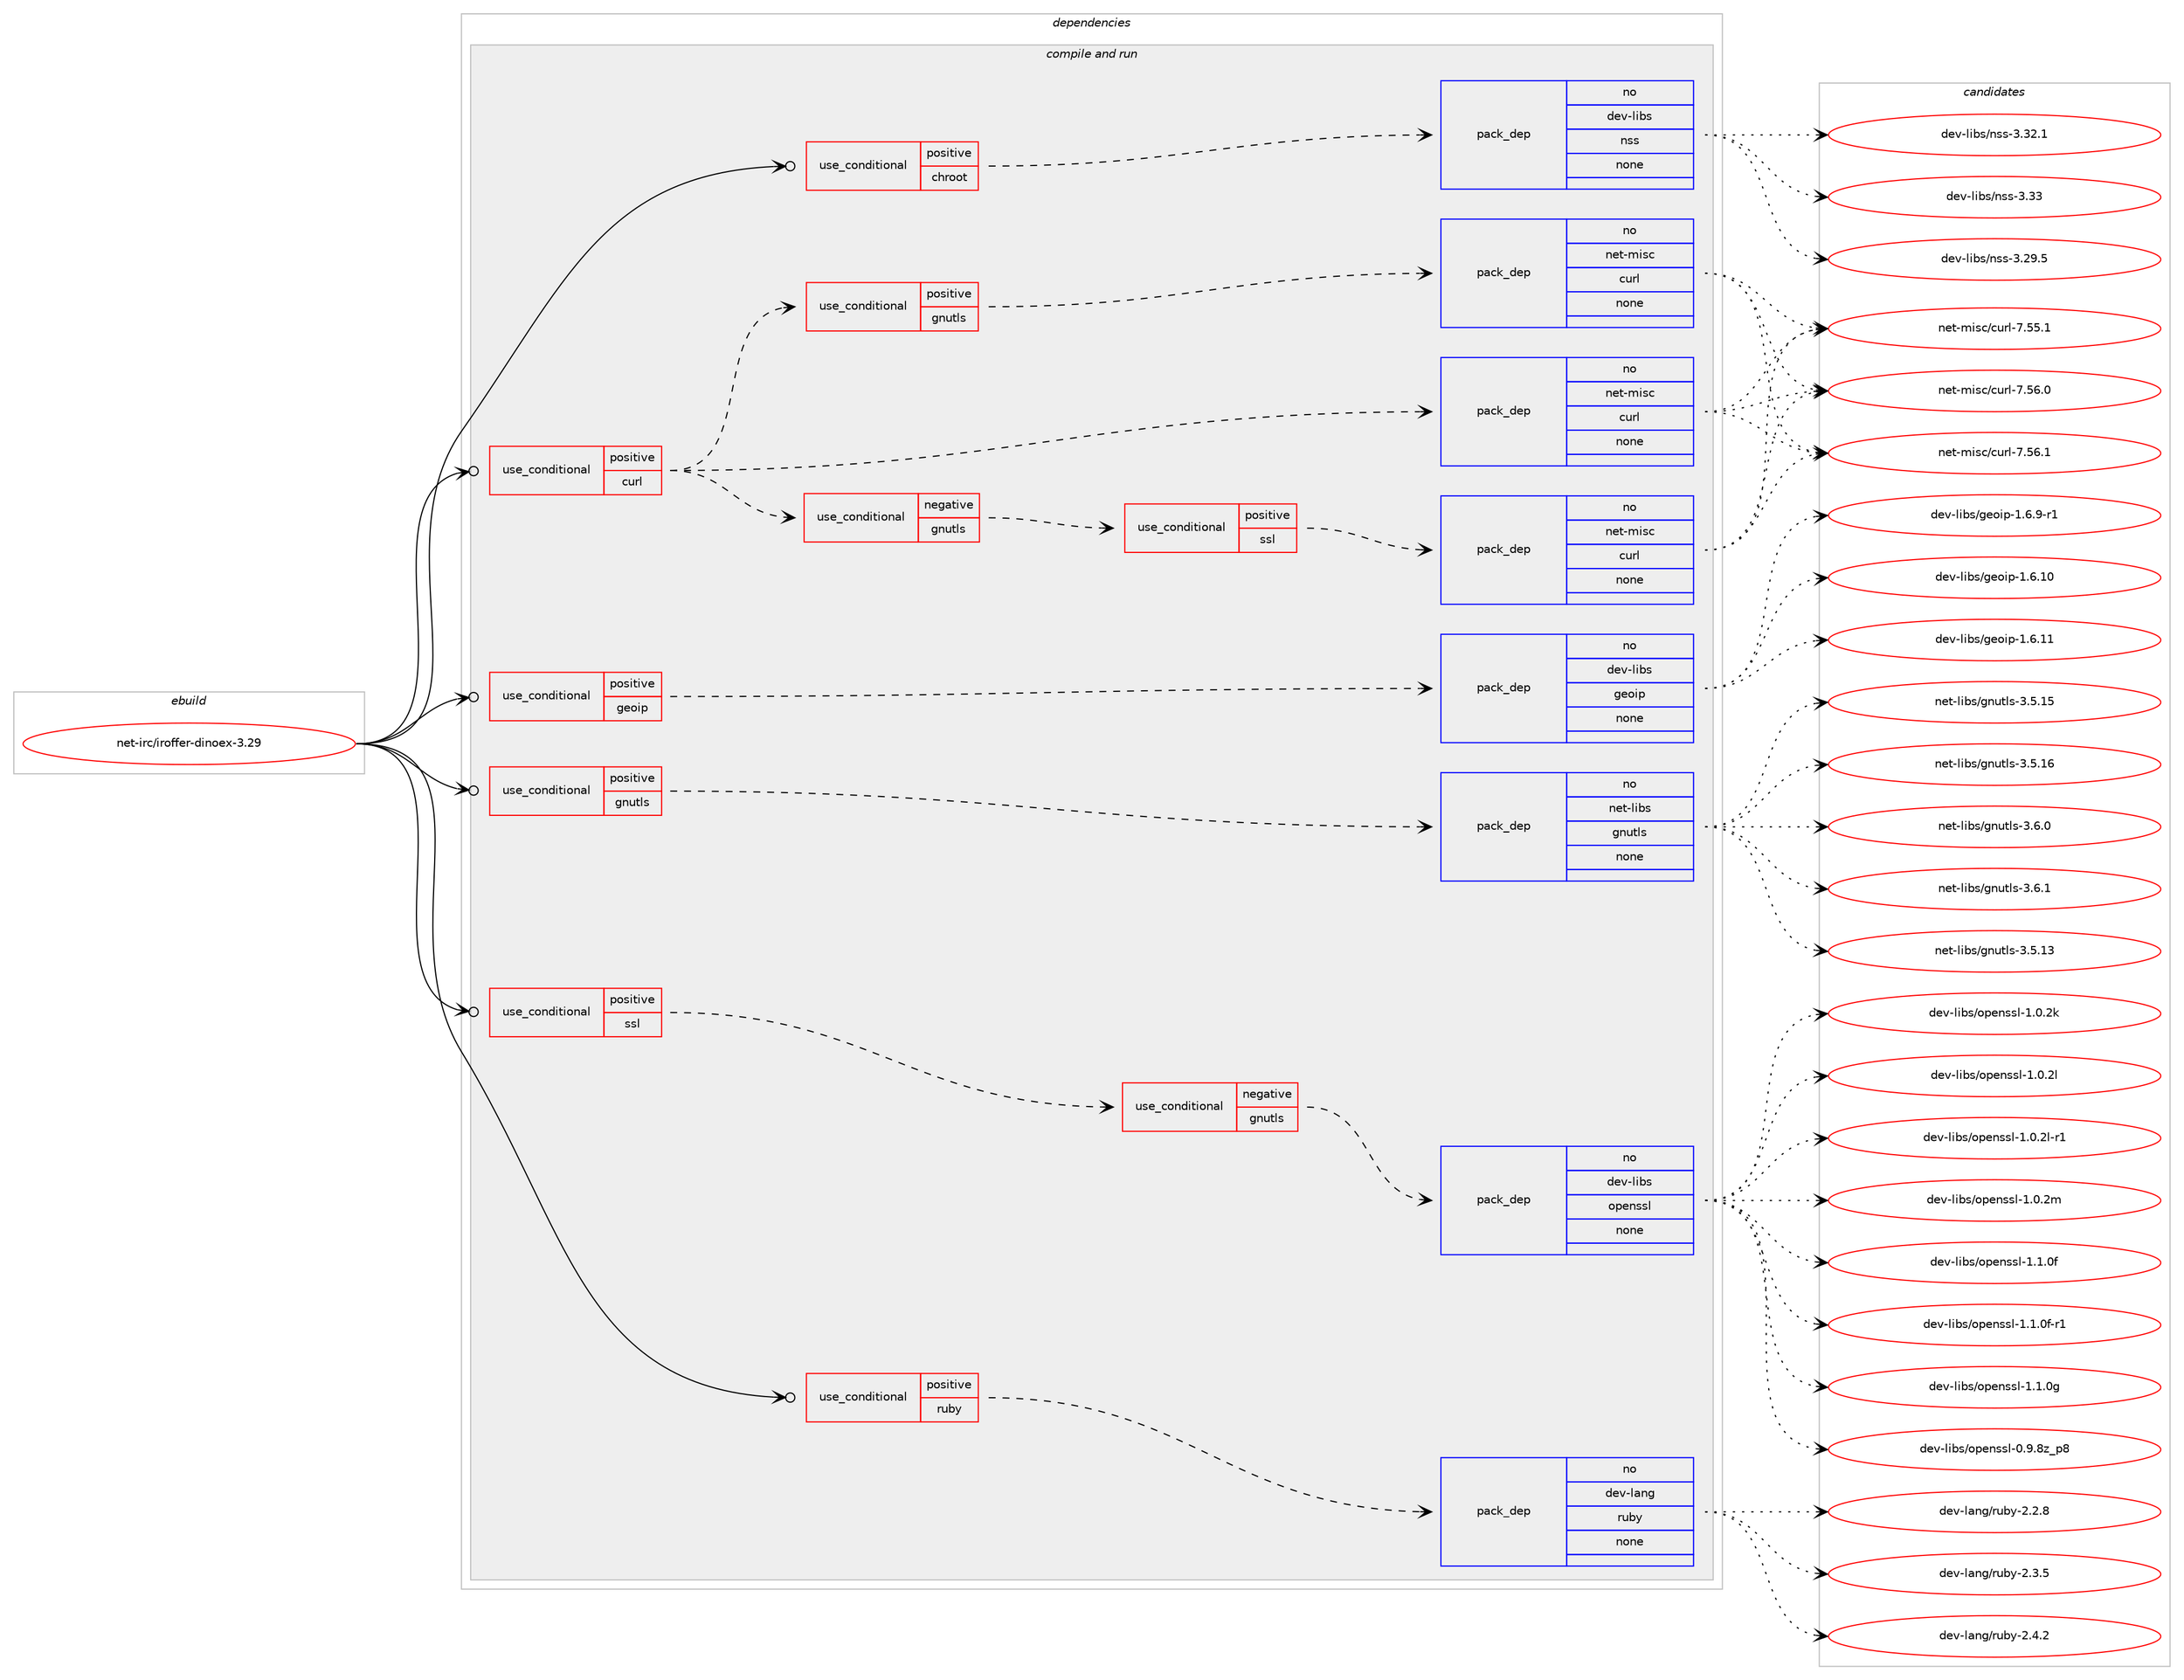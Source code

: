 digraph prolog {

# *************
# Graph options
# *************

newrank=true;
concentrate=true;
compound=true;
graph [rankdir=LR,fontname=Helvetica,fontsize=10,ranksep=1.5];#, ranksep=2.5, nodesep=0.2];
edge  [arrowhead=vee];
node  [fontname=Helvetica,fontsize=10];

# **********
# The ebuild
# **********

subgraph cluster_leftcol {
color=gray;
rank=same;
label=<<i>ebuild</i>>;
id [label="net-irc/iroffer-dinoex-3.29", color=red, width=4, href="../net-irc/iroffer-dinoex-3.29.svg"];
}

# ****************
# The dependencies
# ****************

subgraph cluster_midcol {
color=gray;
label=<<i>dependencies</i>>;
subgraph cluster_compile {
fillcolor="#eeeeee";
style=filled;
label=<<i>compile</i>>;
}
subgraph cluster_compileandrun {
fillcolor="#eeeeee";
style=filled;
label=<<i>compile and run</i>>;
subgraph cond102457 {
dependency414280 [label=<<TABLE BORDER="0" CELLBORDER="1" CELLSPACING="0" CELLPADDING="4"><TR><TD ROWSPAN="3" CELLPADDING="10">use_conditional</TD></TR><TR><TD>positive</TD></TR><TR><TD>chroot</TD></TR></TABLE>>, shape=none, color=red];
subgraph pack304938 {
dependency414281 [label=<<TABLE BORDER="0" CELLBORDER="1" CELLSPACING="0" CELLPADDING="4" WIDTH="220"><TR><TD ROWSPAN="6" CELLPADDING="30">pack_dep</TD></TR><TR><TD WIDTH="110">no</TD></TR><TR><TD>dev-libs</TD></TR><TR><TD>nss</TD></TR><TR><TD>none</TD></TR><TR><TD></TD></TR></TABLE>>, shape=none, color=blue];
}
dependency414280:e -> dependency414281:w [weight=20,style="dashed",arrowhead="vee"];
}
id:e -> dependency414280:w [weight=20,style="solid",arrowhead="odotvee"];
subgraph cond102458 {
dependency414282 [label=<<TABLE BORDER="0" CELLBORDER="1" CELLSPACING="0" CELLPADDING="4"><TR><TD ROWSPAN="3" CELLPADDING="10">use_conditional</TD></TR><TR><TD>positive</TD></TR><TR><TD>curl</TD></TR></TABLE>>, shape=none, color=red];
subgraph pack304939 {
dependency414283 [label=<<TABLE BORDER="0" CELLBORDER="1" CELLSPACING="0" CELLPADDING="4" WIDTH="220"><TR><TD ROWSPAN="6" CELLPADDING="30">pack_dep</TD></TR><TR><TD WIDTH="110">no</TD></TR><TR><TD>net-misc</TD></TR><TR><TD>curl</TD></TR><TR><TD>none</TD></TR><TR><TD></TD></TR></TABLE>>, shape=none, color=blue];
}
dependency414282:e -> dependency414283:w [weight=20,style="dashed",arrowhead="vee"];
subgraph cond102459 {
dependency414284 [label=<<TABLE BORDER="0" CELLBORDER="1" CELLSPACING="0" CELLPADDING="4"><TR><TD ROWSPAN="3" CELLPADDING="10">use_conditional</TD></TR><TR><TD>positive</TD></TR><TR><TD>gnutls</TD></TR></TABLE>>, shape=none, color=red];
subgraph pack304940 {
dependency414285 [label=<<TABLE BORDER="0" CELLBORDER="1" CELLSPACING="0" CELLPADDING="4" WIDTH="220"><TR><TD ROWSPAN="6" CELLPADDING="30">pack_dep</TD></TR><TR><TD WIDTH="110">no</TD></TR><TR><TD>net-misc</TD></TR><TR><TD>curl</TD></TR><TR><TD>none</TD></TR><TR><TD></TD></TR></TABLE>>, shape=none, color=blue];
}
dependency414284:e -> dependency414285:w [weight=20,style="dashed",arrowhead="vee"];
}
dependency414282:e -> dependency414284:w [weight=20,style="dashed",arrowhead="vee"];
subgraph cond102460 {
dependency414286 [label=<<TABLE BORDER="0" CELLBORDER="1" CELLSPACING="0" CELLPADDING="4"><TR><TD ROWSPAN="3" CELLPADDING="10">use_conditional</TD></TR><TR><TD>negative</TD></TR><TR><TD>gnutls</TD></TR></TABLE>>, shape=none, color=red];
subgraph cond102461 {
dependency414287 [label=<<TABLE BORDER="0" CELLBORDER="1" CELLSPACING="0" CELLPADDING="4"><TR><TD ROWSPAN="3" CELLPADDING="10">use_conditional</TD></TR><TR><TD>positive</TD></TR><TR><TD>ssl</TD></TR></TABLE>>, shape=none, color=red];
subgraph pack304941 {
dependency414288 [label=<<TABLE BORDER="0" CELLBORDER="1" CELLSPACING="0" CELLPADDING="4" WIDTH="220"><TR><TD ROWSPAN="6" CELLPADDING="30">pack_dep</TD></TR><TR><TD WIDTH="110">no</TD></TR><TR><TD>net-misc</TD></TR><TR><TD>curl</TD></TR><TR><TD>none</TD></TR><TR><TD></TD></TR></TABLE>>, shape=none, color=blue];
}
dependency414287:e -> dependency414288:w [weight=20,style="dashed",arrowhead="vee"];
}
dependency414286:e -> dependency414287:w [weight=20,style="dashed",arrowhead="vee"];
}
dependency414282:e -> dependency414286:w [weight=20,style="dashed",arrowhead="vee"];
}
id:e -> dependency414282:w [weight=20,style="solid",arrowhead="odotvee"];
subgraph cond102462 {
dependency414289 [label=<<TABLE BORDER="0" CELLBORDER="1" CELLSPACING="0" CELLPADDING="4"><TR><TD ROWSPAN="3" CELLPADDING="10">use_conditional</TD></TR><TR><TD>positive</TD></TR><TR><TD>geoip</TD></TR></TABLE>>, shape=none, color=red];
subgraph pack304942 {
dependency414290 [label=<<TABLE BORDER="0" CELLBORDER="1" CELLSPACING="0" CELLPADDING="4" WIDTH="220"><TR><TD ROWSPAN="6" CELLPADDING="30">pack_dep</TD></TR><TR><TD WIDTH="110">no</TD></TR><TR><TD>dev-libs</TD></TR><TR><TD>geoip</TD></TR><TR><TD>none</TD></TR><TR><TD></TD></TR></TABLE>>, shape=none, color=blue];
}
dependency414289:e -> dependency414290:w [weight=20,style="dashed",arrowhead="vee"];
}
id:e -> dependency414289:w [weight=20,style="solid",arrowhead="odotvee"];
subgraph cond102463 {
dependency414291 [label=<<TABLE BORDER="0" CELLBORDER="1" CELLSPACING="0" CELLPADDING="4"><TR><TD ROWSPAN="3" CELLPADDING="10">use_conditional</TD></TR><TR><TD>positive</TD></TR><TR><TD>gnutls</TD></TR></TABLE>>, shape=none, color=red];
subgraph pack304943 {
dependency414292 [label=<<TABLE BORDER="0" CELLBORDER="1" CELLSPACING="0" CELLPADDING="4" WIDTH="220"><TR><TD ROWSPAN="6" CELLPADDING="30">pack_dep</TD></TR><TR><TD WIDTH="110">no</TD></TR><TR><TD>net-libs</TD></TR><TR><TD>gnutls</TD></TR><TR><TD>none</TD></TR><TR><TD></TD></TR></TABLE>>, shape=none, color=blue];
}
dependency414291:e -> dependency414292:w [weight=20,style="dashed",arrowhead="vee"];
}
id:e -> dependency414291:w [weight=20,style="solid",arrowhead="odotvee"];
subgraph cond102464 {
dependency414293 [label=<<TABLE BORDER="0" CELLBORDER="1" CELLSPACING="0" CELLPADDING="4"><TR><TD ROWSPAN="3" CELLPADDING="10">use_conditional</TD></TR><TR><TD>positive</TD></TR><TR><TD>ruby</TD></TR></TABLE>>, shape=none, color=red];
subgraph pack304944 {
dependency414294 [label=<<TABLE BORDER="0" CELLBORDER="1" CELLSPACING="0" CELLPADDING="4" WIDTH="220"><TR><TD ROWSPAN="6" CELLPADDING="30">pack_dep</TD></TR><TR><TD WIDTH="110">no</TD></TR><TR><TD>dev-lang</TD></TR><TR><TD>ruby</TD></TR><TR><TD>none</TD></TR><TR><TD></TD></TR></TABLE>>, shape=none, color=blue];
}
dependency414293:e -> dependency414294:w [weight=20,style="dashed",arrowhead="vee"];
}
id:e -> dependency414293:w [weight=20,style="solid",arrowhead="odotvee"];
subgraph cond102465 {
dependency414295 [label=<<TABLE BORDER="0" CELLBORDER="1" CELLSPACING="0" CELLPADDING="4"><TR><TD ROWSPAN="3" CELLPADDING="10">use_conditional</TD></TR><TR><TD>positive</TD></TR><TR><TD>ssl</TD></TR></TABLE>>, shape=none, color=red];
subgraph cond102466 {
dependency414296 [label=<<TABLE BORDER="0" CELLBORDER="1" CELLSPACING="0" CELLPADDING="4"><TR><TD ROWSPAN="3" CELLPADDING="10">use_conditional</TD></TR><TR><TD>negative</TD></TR><TR><TD>gnutls</TD></TR></TABLE>>, shape=none, color=red];
subgraph pack304945 {
dependency414297 [label=<<TABLE BORDER="0" CELLBORDER="1" CELLSPACING="0" CELLPADDING="4" WIDTH="220"><TR><TD ROWSPAN="6" CELLPADDING="30">pack_dep</TD></TR><TR><TD WIDTH="110">no</TD></TR><TR><TD>dev-libs</TD></TR><TR><TD>openssl</TD></TR><TR><TD>none</TD></TR><TR><TD></TD></TR></TABLE>>, shape=none, color=blue];
}
dependency414296:e -> dependency414297:w [weight=20,style="dashed",arrowhead="vee"];
}
dependency414295:e -> dependency414296:w [weight=20,style="dashed",arrowhead="vee"];
}
id:e -> dependency414295:w [weight=20,style="solid",arrowhead="odotvee"];
}
subgraph cluster_run {
fillcolor="#eeeeee";
style=filled;
label=<<i>run</i>>;
}
}

# **************
# The candidates
# **************

subgraph cluster_choices {
rank=same;
color=gray;
label=<<i>candidates</i>>;

subgraph choice304938 {
color=black;
nodesep=1;
choice10010111845108105981154711011511545514650574653 [label="dev-libs/nss-3.29.5", color=red, width=4,href="../dev-libs/nss-3.29.5.svg"];
choice10010111845108105981154711011511545514651504649 [label="dev-libs/nss-3.32.1", color=red, width=4,href="../dev-libs/nss-3.32.1.svg"];
choice1001011184510810598115471101151154551465151 [label="dev-libs/nss-3.33", color=red, width=4,href="../dev-libs/nss-3.33.svg"];
dependency414281:e -> choice10010111845108105981154711011511545514650574653:w [style=dotted,weight="100"];
dependency414281:e -> choice10010111845108105981154711011511545514651504649:w [style=dotted,weight="100"];
dependency414281:e -> choice1001011184510810598115471101151154551465151:w [style=dotted,weight="100"];
}
subgraph choice304939 {
color=black;
nodesep=1;
choice1101011164510910511599479911711410845554653534649 [label="net-misc/curl-7.55.1", color=red, width=4,href="../net-misc/curl-7.55.1.svg"];
choice1101011164510910511599479911711410845554653544648 [label="net-misc/curl-7.56.0", color=red, width=4,href="../net-misc/curl-7.56.0.svg"];
choice1101011164510910511599479911711410845554653544649 [label="net-misc/curl-7.56.1", color=red, width=4,href="../net-misc/curl-7.56.1.svg"];
dependency414283:e -> choice1101011164510910511599479911711410845554653534649:w [style=dotted,weight="100"];
dependency414283:e -> choice1101011164510910511599479911711410845554653544648:w [style=dotted,weight="100"];
dependency414283:e -> choice1101011164510910511599479911711410845554653544649:w [style=dotted,weight="100"];
}
subgraph choice304940 {
color=black;
nodesep=1;
choice1101011164510910511599479911711410845554653534649 [label="net-misc/curl-7.55.1", color=red, width=4,href="../net-misc/curl-7.55.1.svg"];
choice1101011164510910511599479911711410845554653544648 [label="net-misc/curl-7.56.0", color=red, width=4,href="../net-misc/curl-7.56.0.svg"];
choice1101011164510910511599479911711410845554653544649 [label="net-misc/curl-7.56.1", color=red, width=4,href="../net-misc/curl-7.56.1.svg"];
dependency414285:e -> choice1101011164510910511599479911711410845554653534649:w [style=dotted,weight="100"];
dependency414285:e -> choice1101011164510910511599479911711410845554653544648:w [style=dotted,weight="100"];
dependency414285:e -> choice1101011164510910511599479911711410845554653544649:w [style=dotted,weight="100"];
}
subgraph choice304941 {
color=black;
nodesep=1;
choice1101011164510910511599479911711410845554653534649 [label="net-misc/curl-7.55.1", color=red, width=4,href="../net-misc/curl-7.55.1.svg"];
choice1101011164510910511599479911711410845554653544648 [label="net-misc/curl-7.56.0", color=red, width=4,href="../net-misc/curl-7.56.0.svg"];
choice1101011164510910511599479911711410845554653544649 [label="net-misc/curl-7.56.1", color=red, width=4,href="../net-misc/curl-7.56.1.svg"];
dependency414288:e -> choice1101011164510910511599479911711410845554653534649:w [style=dotted,weight="100"];
dependency414288:e -> choice1101011164510910511599479911711410845554653544648:w [style=dotted,weight="100"];
dependency414288:e -> choice1101011164510910511599479911711410845554653544649:w [style=dotted,weight="100"];
}
subgraph choice304942 {
color=black;
nodesep=1;
choice10010111845108105981154710310111110511245494654464948 [label="dev-libs/geoip-1.6.10", color=red, width=4,href="../dev-libs/geoip-1.6.10.svg"];
choice10010111845108105981154710310111110511245494654464949 [label="dev-libs/geoip-1.6.11", color=red, width=4,href="../dev-libs/geoip-1.6.11.svg"];
choice1001011184510810598115471031011111051124549465446574511449 [label="dev-libs/geoip-1.6.9-r1", color=red, width=4,href="../dev-libs/geoip-1.6.9-r1.svg"];
dependency414290:e -> choice10010111845108105981154710310111110511245494654464948:w [style=dotted,weight="100"];
dependency414290:e -> choice10010111845108105981154710310111110511245494654464949:w [style=dotted,weight="100"];
dependency414290:e -> choice1001011184510810598115471031011111051124549465446574511449:w [style=dotted,weight="100"];
}
subgraph choice304943 {
color=black;
nodesep=1;
choice11010111645108105981154710311011711610811545514653464951 [label="net-libs/gnutls-3.5.13", color=red, width=4,href="../net-libs/gnutls-3.5.13.svg"];
choice11010111645108105981154710311011711610811545514653464953 [label="net-libs/gnutls-3.5.15", color=red, width=4,href="../net-libs/gnutls-3.5.15.svg"];
choice11010111645108105981154710311011711610811545514653464954 [label="net-libs/gnutls-3.5.16", color=red, width=4,href="../net-libs/gnutls-3.5.16.svg"];
choice110101116451081059811547103110117116108115455146544648 [label="net-libs/gnutls-3.6.0", color=red, width=4,href="../net-libs/gnutls-3.6.0.svg"];
choice110101116451081059811547103110117116108115455146544649 [label="net-libs/gnutls-3.6.1", color=red, width=4,href="../net-libs/gnutls-3.6.1.svg"];
dependency414292:e -> choice11010111645108105981154710311011711610811545514653464951:w [style=dotted,weight="100"];
dependency414292:e -> choice11010111645108105981154710311011711610811545514653464953:w [style=dotted,weight="100"];
dependency414292:e -> choice11010111645108105981154710311011711610811545514653464954:w [style=dotted,weight="100"];
dependency414292:e -> choice110101116451081059811547103110117116108115455146544648:w [style=dotted,weight="100"];
dependency414292:e -> choice110101116451081059811547103110117116108115455146544649:w [style=dotted,weight="100"];
}
subgraph choice304944 {
color=black;
nodesep=1;
choice10010111845108971101034711411798121455046504656 [label="dev-lang/ruby-2.2.8", color=red, width=4,href="../dev-lang/ruby-2.2.8.svg"];
choice10010111845108971101034711411798121455046514653 [label="dev-lang/ruby-2.3.5", color=red, width=4,href="../dev-lang/ruby-2.3.5.svg"];
choice10010111845108971101034711411798121455046524650 [label="dev-lang/ruby-2.4.2", color=red, width=4,href="../dev-lang/ruby-2.4.2.svg"];
dependency414294:e -> choice10010111845108971101034711411798121455046504656:w [style=dotted,weight="100"];
dependency414294:e -> choice10010111845108971101034711411798121455046514653:w [style=dotted,weight="100"];
dependency414294:e -> choice10010111845108971101034711411798121455046524650:w [style=dotted,weight="100"];
}
subgraph choice304945 {
color=black;
nodesep=1;
choice1001011184510810598115471111121011101151151084548465746561229511256 [label="dev-libs/openssl-0.9.8z_p8", color=red, width=4,href="../dev-libs/openssl-0.9.8z_p8.svg"];
choice100101118451081059811547111112101110115115108454946484650107 [label="dev-libs/openssl-1.0.2k", color=red, width=4,href="../dev-libs/openssl-1.0.2k.svg"];
choice100101118451081059811547111112101110115115108454946484650108 [label="dev-libs/openssl-1.0.2l", color=red, width=4,href="../dev-libs/openssl-1.0.2l.svg"];
choice1001011184510810598115471111121011101151151084549464846501084511449 [label="dev-libs/openssl-1.0.2l-r1", color=red, width=4,href="../dev-libs/openssl-1.0.2l-r1.svg"];
choice100101118451081059811547111112101110115115108454946484650109 [label="dev-libs/openssl-1.0.2m", color=red, width=4,href="../dev-libs/openssl-1.0.2m.svg"];
choice100101118451081059811547111112101110115115108454946494648102 [label="dev-libs/openssl-1.1.0f", color=red, width=4,href="../dev-libs/openssl-1.1.0f.svg"];
choice1001011184510810598115471111121011101151151084549464946481024511449 [label="dev-libs/openssl-1.1.0f-r1", color=red, width=4,href="../dev-libs/openssl-1.1.0f-r1.svg"];
choice100101118451081059811547111112101110115115108454946494648103 [label="dev-libs/openssl-1.1.0g", color=red, width=4,href="../dev-libs/openssl-1.1.0g.svg"];
dependency414297:e -> choice1001011184510810598115471111121011101151151084548465746561229511256:w [style=dotted,weight="100"];
dependency414297:e -> choice100101118451081059811547111112101110115115108454946484650107:w [style=dotted,weight="100"];
dependency414297:e -> choice100101118451081059811547111112101110115115108454946484650108:w [style=dotted,weight="100"];
dependency414297:e -> choice1001011184510810598115471111121011101151151084549464846501084511449:w [style=dotted,weight="100"];
dependency414297:e -> choice100101118451081059811547111112101110115115108454946484650109:w [style=dotted,weight="100"];
dependency414297:e -> choice100101118451081059811547111112101110115115108454946494648102:w [style=dotted,weight="100"];
dependency414297:e -> choice1001011184510810598115471111121011101151151084549464946481024511449:w [style=dotted,weight="100"];
dependency414297:e -> choice100101118451081059811547111112101110115115108454946494648103:w [style=dotted,weight="100"];
}
}

}
